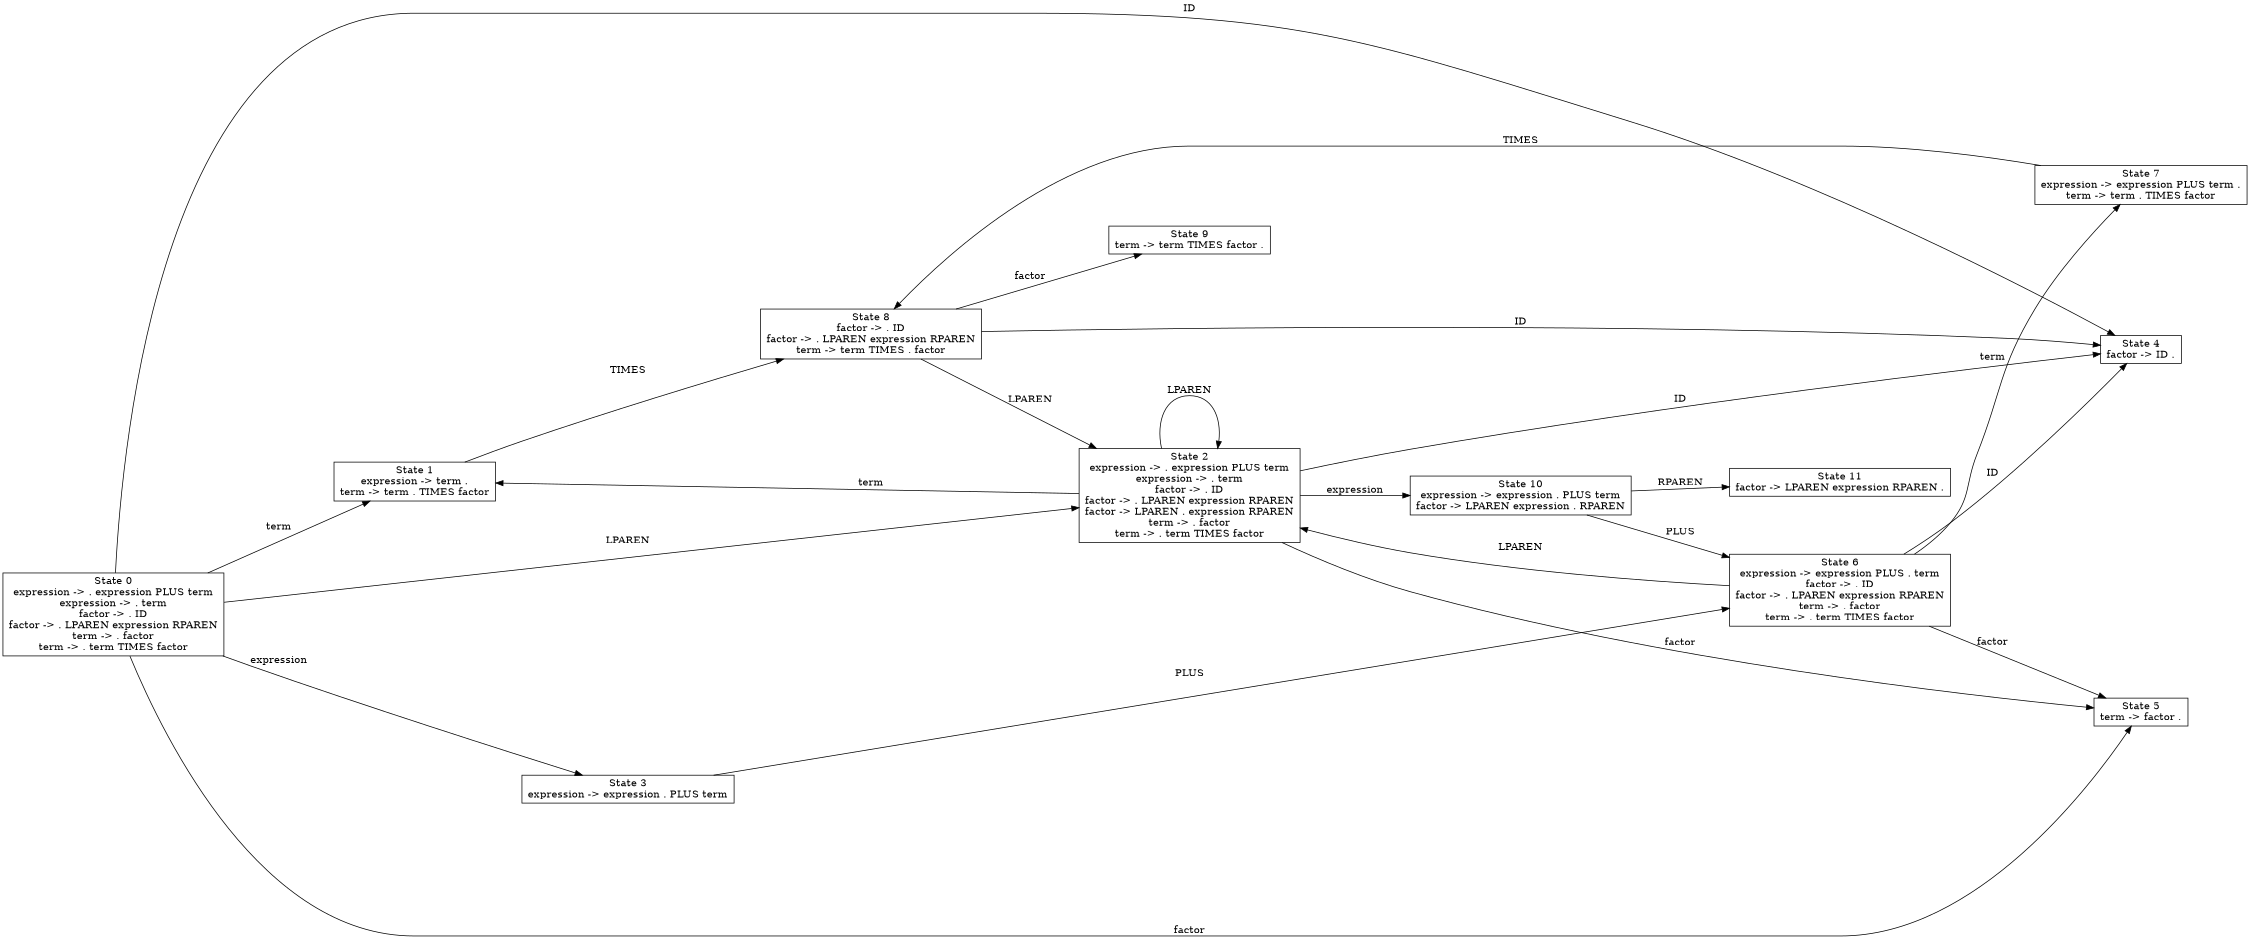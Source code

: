 digraph LR0 {
	rankdir=LR size="15,10"
	fontsize=14
	ranksep=1
	nodesep=1
	0 [label="State 0
expression -> . expression PLUS term
expression -> . term
factor -> . ID
factor -> . LPAREN expression RPAREN
term -> . factor
term -> . term TIMES factor" shape=rectangle]
	1 [label="State 1
expression -> term .
term -> term . TIMES factor" shape=rectangle]
	2 [label="State 2
expression -> . expression PLUS term
expression -> . term
factor -> . ID
factor -> . LPAREN expression RPAREN
factor -> LPAREN . expression RPAREN
term -> . factor
term -> . term TIMES factor" shape=rectangle]
	3 [label="State 3
expression -> expression . PLUS term" shape=rectangle]
	4 [label="State 4
factor -> ID ." shape=rectangle]
	5 [label="State 5
term -> factor ." shape=rectangle]
	6 [label="State 6
expression -> expression PLUS . term
factor -> . ID
factor -> . LPAREN expression RPAREN
term -> . factor
term -> . term TIMES factor" shape=rectangle]
	7 [label="State 7
expression -> expression PLUS term .
term -> term . TIMES factor" shape=rectangle]
	8 [label="State 8
factor -> . ID
factor -> . LPAREN expression RPAREN
term -> term TIMES . factor" shape=rectangle]
	9 [label="State 9
term -> term TIMES factor ." shape=rectangle]
	10 [label="State 10
expression -> expression . PLUS term
factor -> LPAREN expression . RPAREN" shape=rectangle]
	11 [label="State 11
factor -> LPAREN expression RPAREN ." shape=rectangle]
	0 -> 4 [label=ID]
	0 -> 2 [label=LPAREN]
	0 -> 3 [label=expression]
	0 -> 5 [label=factor]
	0 -> 1 [label=term]
	1 -> 8 [label=TIMES]
	2 -> 4 [label=ID]
	2 -> 2 [label=LPAREN]
	2 -> 10 [label=expression]
	2 -> 5 [label=factor]
	2 -> 1 [label=term]
	3 -> 6 [label=PLUS]
	6 -> 4 [label=ID]
	6 -> 2 [label=LPAREN]
	6 -> 5 [label=factor]
	6 -> 7 [label=term]
	7 -> 8 [label=TIMES]
	8 -> 4 [label=ID]
	8 -> 2 [label=LPAREN]
	8 -> 9 [label=factor]
	10 -> 6 [label=PLUS]
	10 -> 11 [label=RPAREN]
}
